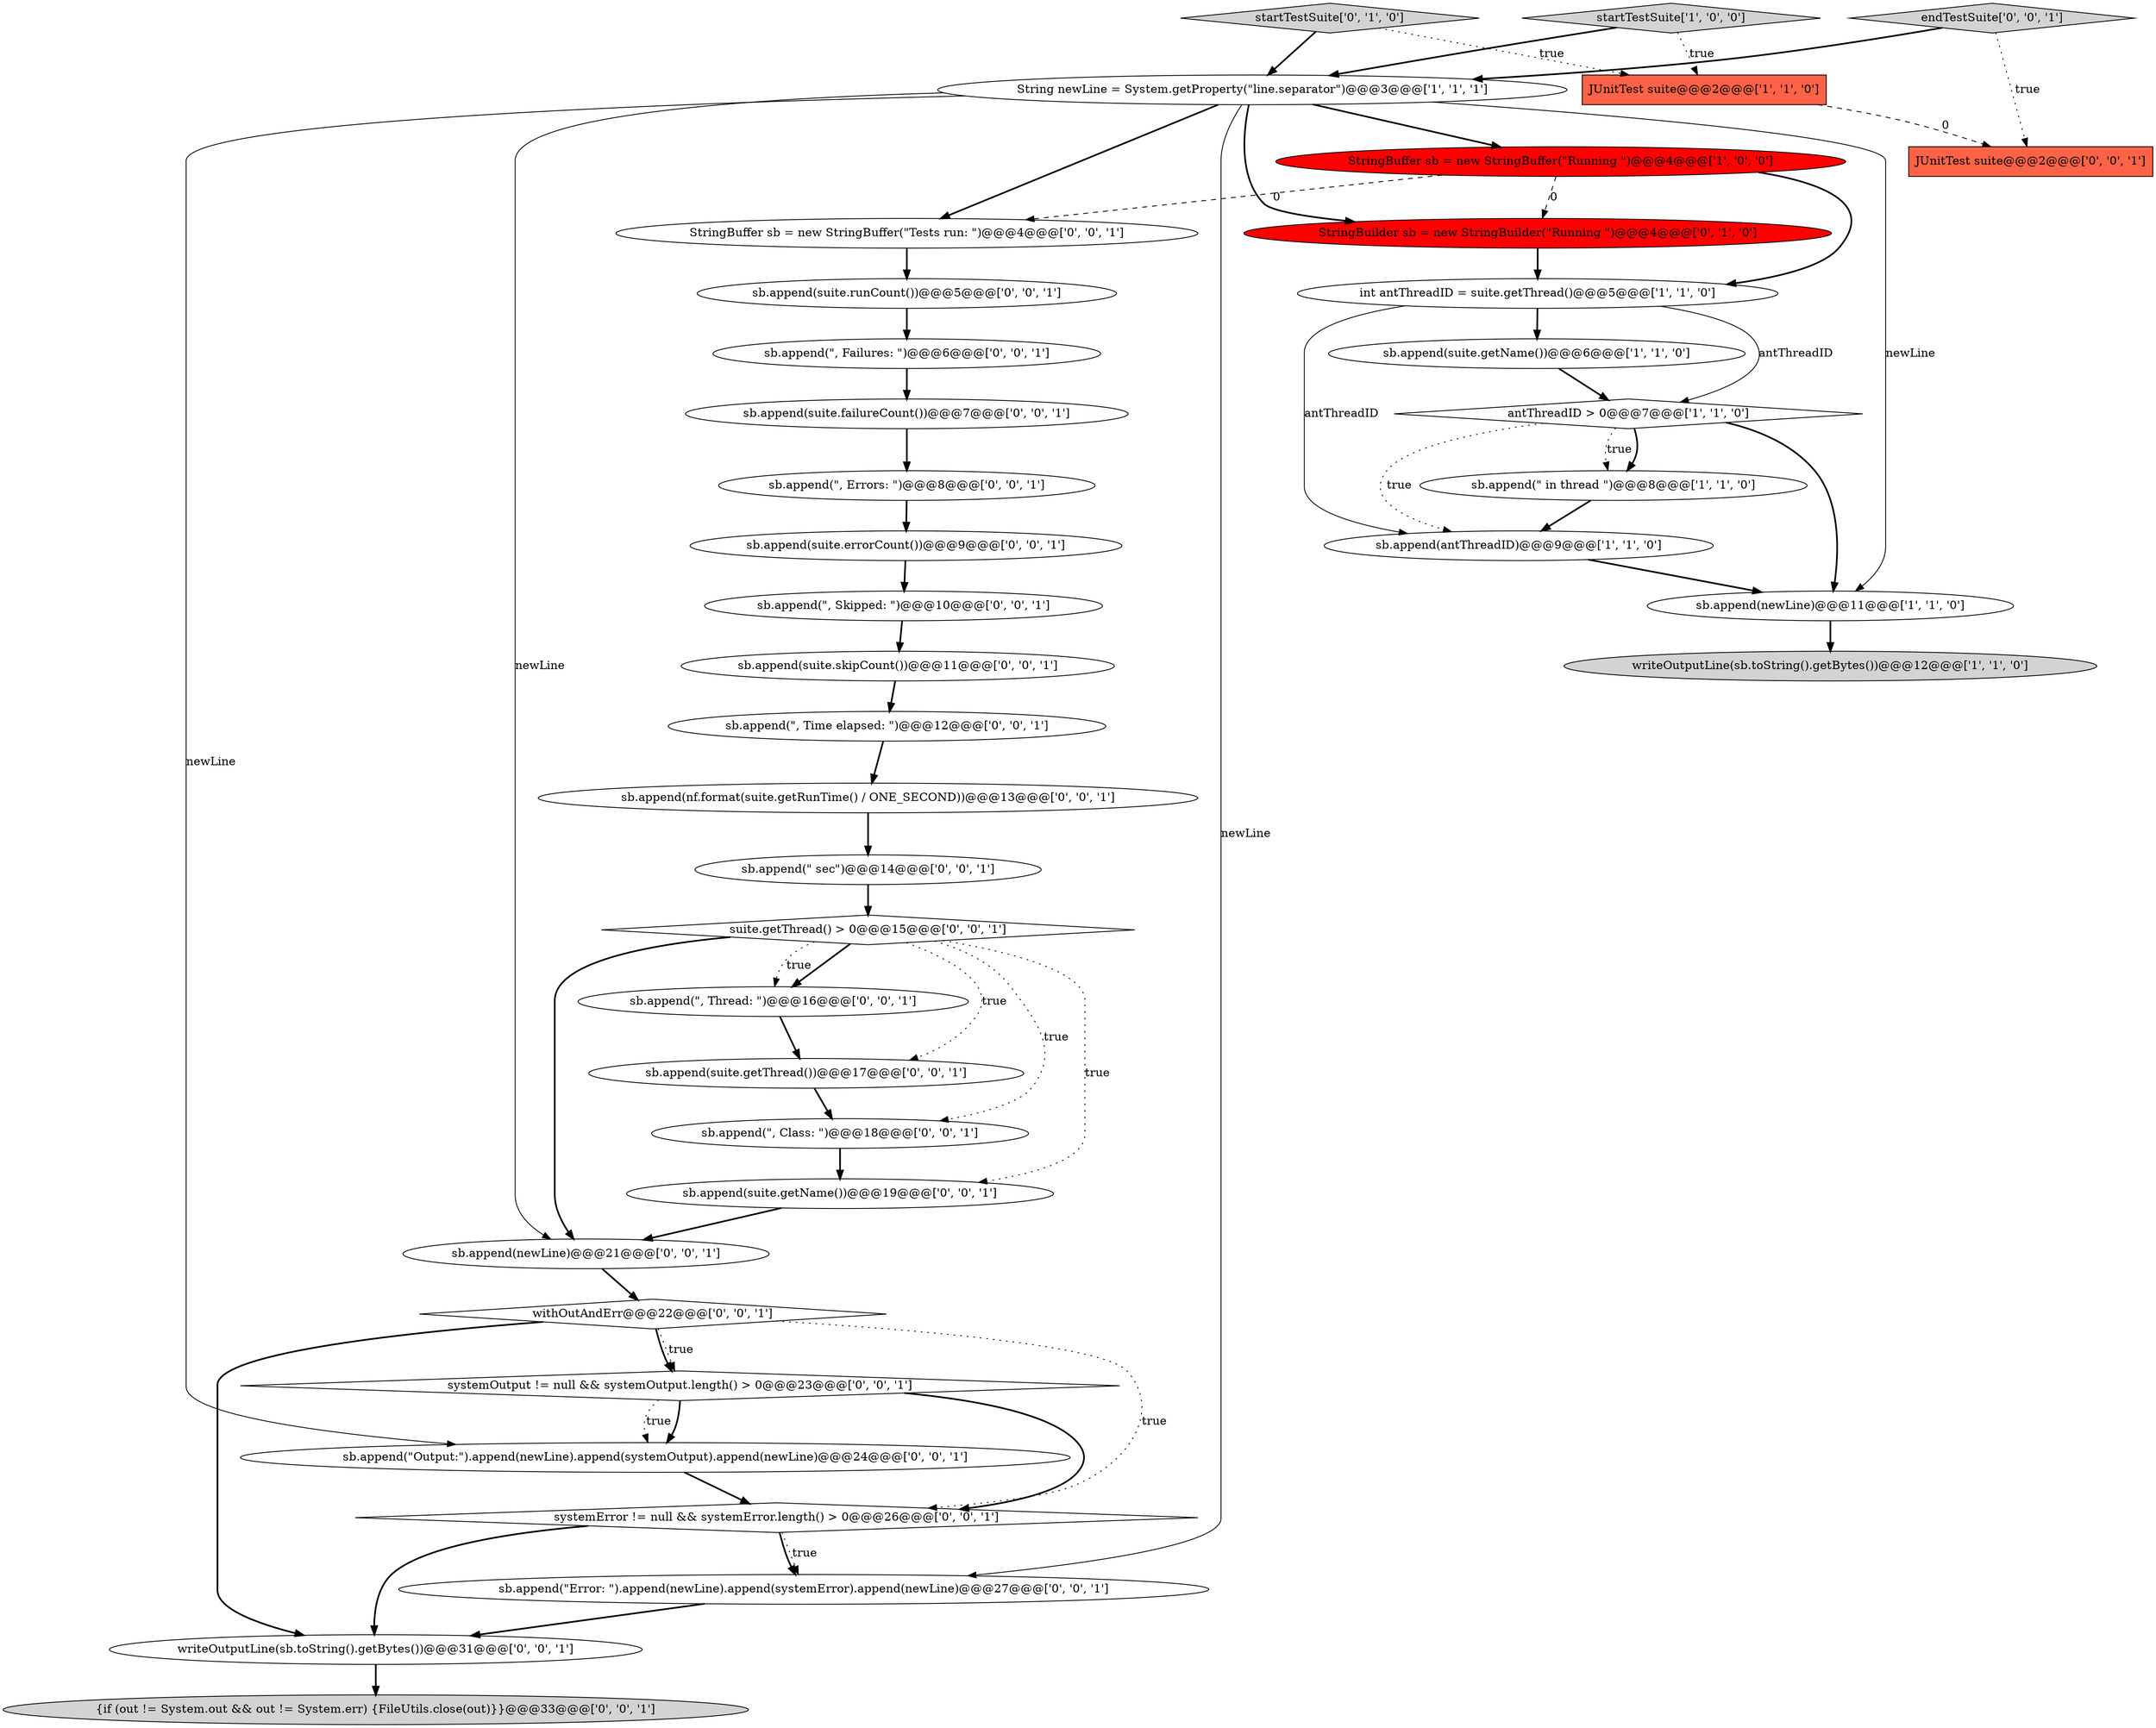 digraph {
2 [style = filled, label = "int antThreadID = suite.getThread()@@@5@@@['1', '1', '0']", fillcolor = white, shape = ellipse image = "AAA0AAABBB1BBB"];
8 [style = filled, label = "antThreadID > 0@@@7@@@['1', '1', '0']", fillcolor = white, shape = diamond image = "AAA0AAABBB1BBB"];
37 [style = filled, label = "sb.append(suite.errorCount())@@@9@@@['0', '0', '1']", fillcolor = white, shape = ellipse image = "AAA0AAABBB3BBB"];
12 [style = filled, label = "startTestSuite['0', '1', '0']", fillcolor = lightgray, shape = diamond image = "AAA0AAABBB2BBB"];
9 [style = filled, label = "JUnitTest suite@@@2@@@['1', '1', '0']", fillcolor = tomato, shape = box image = "AAA0AAABBB1BBB"];
32 [style = filled, label = "sb.append(suite.runCount())@@@5@@@['0', '0', '1']", fillcolor = white, shape = ellipse image = "AAA0AAABBB3BBB"];
26 [style = filled, label = "endTestSuite['0', '0', '1']", fillcolor = lightgray, shape = diamond image = "AAA0AAABBB3BBB"];
14 [style = filled, label = "sb.append(suite.getThread())@@@17@@@['0', '0', '1']", fillcolor = white, shape = ellipse image = "AAA0AAABBB3BBB"];
22 [style = filled, label = "sb.append(suite.failureCount())@@@7@@@['0', '0', '1']", fillcolor = white, shape = ellipse image = "AAA0AAABBB3BBB"];
3 [style = filled, label = "sb.append(newLine)@@@11@@@['1', '1', '0']", fillcolor = white, shape = ellipse image = "AAA0AAABBB1BBB"];
28 [style = filled, label = "sb.append(\"Error: \").append(newLine).append(systemError).append(newLine)@@@27@@@['0', '0', '1']", fillcolor = white, shape = ellipse image = "AAA0AAABBB3BBB"];
4 [style = filled, label = "sb.append(suite.getName())@@@6@@@['1', '1', '0']", fillcolor = white, shape = ellipse image = "AAA0AAABBB1BBB"];
10 [style = filled, label = "String newLine = System.getProperty(\"line.separator\")@@@3@@@['1', '1', '1']", fillcolor = white, shape = ellipse image = "AAA0AAABBB1BBB"];
7 [style = filled, label = "StringBuffer sb = new StringBuffer(\"Running \")@@@4@@@['1', '0', '0']", fillcolor = red, shape = ellipse image = "AAA1AAABBB1BBB"];
27 [style = filled, label = "sb.append(suite.skipCount())@@@11@@@['0', '0', '1']", fillcolor = white, shape = ellipse image = "AAA0AAABBB3BBB"];
34 [style = filled, label = "sb.append(\" sec\")@@@14@@@['0', '0', '1']", fillcolor = white, shape = ellipse image = "AAA0AAABBB3BBB"];
17 [style = filled, label = "withOutAndErr@@@22@@@['0', '0', '1']", fillcolor = white, shape = diamond image = "AAA0AAABBB3BBB"];
36 [style = filled, label = "JUnitTest suite@@@2@@@['0', '0', '1']", fillcolor = tomato, shape = box image = "AAA0AAABBB3BBB"];
33 [style = filled, label = "StringBuffer sb = new StringBuffer(\"Tests run: \")@@@4@@@['0', '0', '1']", fillcolor = white, shape = ellipse image = "AAA0AAABBB3BBB"];
38 [style = filled, label = "sb.append(\", Errors: \")@@@8@@@['0', '0', '1']", fillcolor = white, shape = ellipse image = "AAA0AAABBB3BBB"];
16 [style = filled, label = "sb.append(\", Time elapsed: \")@@@12@@@['0', '0', '1']", fillcolor = white, shape = ellipse image = "AAA0AAABBB3BBB"];
25 [style = filled, label = "systemOutput != null && systemOutput.length() > 0@@@23@@@['0', '0', '1']", fillcolor = white, shape = diamond image = "AAA0AAABBB3BBB"];
29 [style = filled, label = "sb.append(suite.getName())@@@19@@@['0', '0', '1']", fillcolor = white, shape = ellipse image = "AAA0AAABBB3BBB"];
5 [style = filled, label = "sb.append(\" in thread \")@@@8@@@['1', '1', '0']", fillcolor = white, shape = ellipse image = "AAA0AAABBB1BBB"];
19 [style = filled, label = "writeOutputLine(sb.toString().getBytes())@@@31@@@['0', '0', '1']", fillcolor = white, shape = ellipse image = "AAA0AAABBB3BBB"];
11 [style = filled, label = "StringBuilder sb = new StringBuilder(\"Running \")@@@4@@@['0', '1', '0']", fillcolor = red, shape = ellipse image = "AAA1AAABBB2BBB"];
31 [style = filled, label = "systemError != null && systemError.length() > 0@@@26@@@['0', '0', '1']", fillcolor = white, shape = diamond image = "AAA0AAABBB3BBB"];
6 [style = filled, label = "sb.append(antThreadID)@@@9@@@['1', '1', '0']", fillcolor = white, shape = ellipse image = "AAA0AAABBB1BBB"];
30 [style = filled, label = "suite.getThread() > 0@@@15@@@['0', '0', '1']", fillcolor = white, shape = diamond image = "AAA0AAABBB3BBB"];
35 [style = filled, label = "sb.append(\", Failures: \")@@@6@@@['0', '0', '1']", fillcolor = white, shape = ellipse image = "AAA0AAABBB3BBB"];
0 [style = filled, label = "writeOutputLine(sb.toString().getBytes())@@@12@@@['1', '1', '0']", fillcolor = lightgray, shape = ellipse image = "AAA0AAABBB1BBB"];
13 [style = filled, label = "{if (out != System.out && out != System.err) {FileUtils.close(out)}}@@@33@@@['0', '0', '1']", fillcolor = lightgray, shape = ellipse image = "AAA0AAABBB3BBB"];
24 [style = filled, label = "sb.append(\", Thread: \")@@@16@@@['0', '0', '1']", fillcolor = white, shape = ellipse image = "AAA0AAABBB3BBB"];
18 [style = filled, label = "sb.append(\"Output:\").append(newLine).append(systemOutput).append(newLine)@@@24@@@['0', '0', '1']", fillcolor = white, shape = ellipse image = "AAA0AAABBB3BBB"];
15 [style = filled, label = "sb.append(nf.format(suite.getRunTime() / ONE_SECOND))@@@13@@@['0', '0', '1']", fillcolor = white, shape = ellipse image = "AAA0AAABBB3BBB"];
20 [style = filled, label = "sb.append(newLine)@@@21@@@['0', '0', '1']", fillcolor = white, shape = ellipse image = "AAA0AAABBB3BBB"];
1 [style = filled, label = "startTestSuite['1', '0', '0']", fillcolor = lightgray, shape = diamond image = "AAA0AAABBB1BBB"];
23 [style = filled, label = "sb.append(\", Class: \")@@@18@@@['0', '0', '1']", fillcolor = white, shape = ellipse image = "AAA0AAABBB3BBB"];
21 [style = filled, label = "sb.append(\", Skipped: \")@@@10@@@['0', '0', '1']", fillcolor = white, shape = ellipse image = "AAA0AAABBB3BBB"];
9->36 [style = dashed, label="0"];
32->35 [style = bold, label=""];
6->3 [style = bold, label=""];
16->15 [style = bold, label=""];
30->24 [style = bold, label=""];
17->25 [style = bold, label=""];
18->31 [style = bold, label=""];
2->6 [style = solid, label="antThreadID"];
20->17 [style = bold, label=""];
30->24 [style = dotted, label="true"];
15->34 [style = bold, label=""];
21->27 [style = bold, label=""];
26->10 [style = bold, label=""];
30->20 [style = bold, label=""];
10->28 [style = solid, label="newLine"];
35->22 [style = bold, label=""];
8->3 [style = bold, label=""];
2->8 [style = solid, label="antThreadID"];
25->18 [style = bold, label=""];
37->21 [style = bold, label=""];
7->11 [style = dashed, label="0"];
27->16 [style = bold, label=""];
2->4 [style = bold, label=""];
10->7 [style = bold, label=""];
34->30 [style = bold, label=""];
17->19 [style = bold, label=""];
11->2 [style = bold, label=""];
3->0 [style = bold, label=""];
24->14 [style = bold, label=""];
25->31 [style = bold, label=""];
25->18 [style = dotted, label="true"];
30->14 [style = dotted, label="true"];
23->29 [style = bold, label=""];
17->31 [style = dotted, label="true"];
22->38 [style = bold, label=""];
29->20 [style = bold, label=""];
30->29 [style = dotted, label="true"];
12->10 [style = bold, label=""];
17->25 [style = dotted, label="true"];
8->6 [style = dotted, label="true"];
5->6 [style = bold, label=""];
8->5 [style = bold, label=""];
14->23 [style = bold, label=""];
19->13 [style = bold, label=""];
38->37 [style = bold, label=""];
8->5 [style = dotted, label="true"];
31->28 [style = dotted, label="true"];
7->2 [style = bold, label=""];
1->9 [style = dotted, label="true"];
30->23 [style = dotted, label="true"];
28->19 [style = bold, label=""];
4->8 [style = bold, label=""];
33->32 [style = bold, label=""];
10->33 [style = bold, label=""];
7->33 [style = dashed, label="0"];
31->28 [style = bold, label=""];
10->3 [style = solid, label="newLine"];
10->18 [style = solid, label="newLine"];
1->10 [style = bold, label=""];
10->20 [style = solid, label="newLine"];
31->19 [style = bold, label=""];
26->36 [style = dotted, label="true"];
12->9 [style = dotted, label="true"];
10->11 [style = bold, label=""];
}
